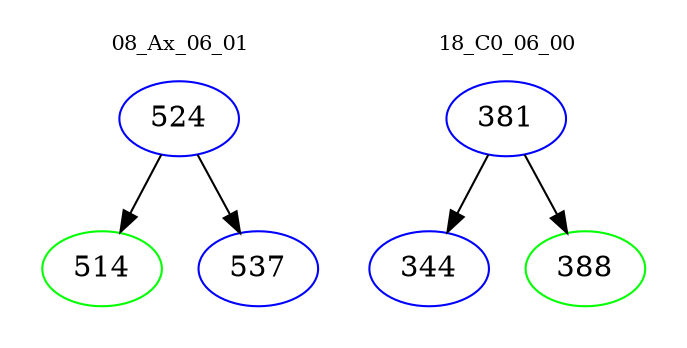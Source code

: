 digraph{
subgraph cluster_0 {
color = white
label = "08_Ax_06_01";
fontsize=10;
T0_524 [label="524", color="blue"]
T0_524 -> T0_514 [color="black"]
T0_514 [label="514", color="green"]
T0_524 -> T0_537 [color="black"]
T0_537 [label="537", color="blue"]
}
subgraph cluster_1 {
color = white
label = "18_C0_06_00";
fontsize=10;
T1_381 [label="381", color="blue"]
T1_381 -> T1_344 [color="black"]
T1_344 [label="344", color="blue"]
T1_381 -> T1_388 [color="black"]
T1_388 [label="388", color="green"]
}
}
